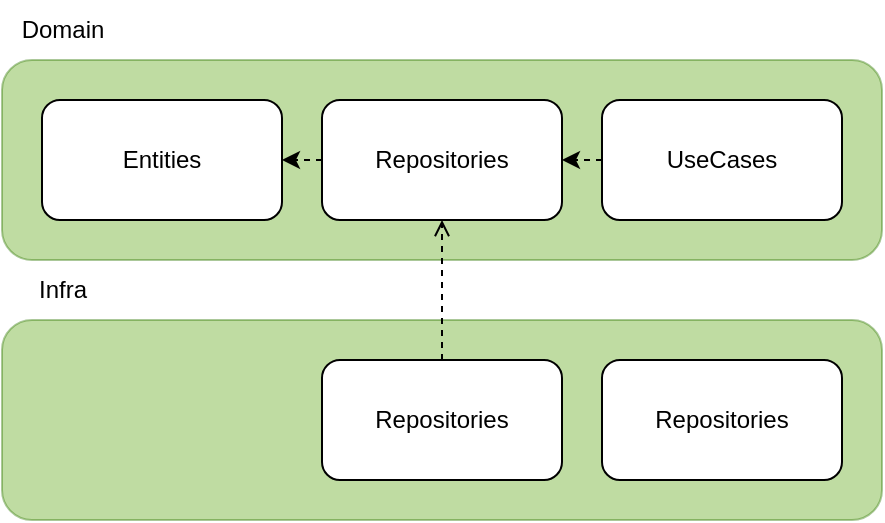 <mxfile>
    <diagram id="D7BkAUpAZWIPmeA_vv6r" name="Página-1">
        <mxGraphModel dx="617" dy="284" grid="1" gridSize="10" guides="1" tooltips="1" connect="1" arrows="1" fold="1" page="1" pageScale="1" pageWidth="827" pageHeight="1169" math="0" shadow="0">
            <root>
                <mxCell id="0"/>
                <mxCell id="1" parent="0"/>
                <mxCell id="2" value="" style="rounded=1;whiteSpace=wrap;html=1;fillColor=#60a917;fontColor=#ffffff;strokeColor=#2D7600;opacity=40;" vertex="1" parent="1">
                    <mxGeometry x="90" y="220" width="440" height="100" as="geometry"/>
                </mxCell>
                <mxCell id="3" value="Entities" style="rounded=1;whiteSpace=wrap;html=1;" vertex="1" parent="1">
                    <mxGeometry x="110" y="240" width="120" height="60" as="geometry"/>
                </mxCell>
                <mxCell id="8" style="edgeStyle=none;html=1;entryX=1;entryY=0.5;entryDx=0;entryDy=0;dashed=1;" edge="1" parent="1" source="4" target="3">
                    <mxGeometry relative="1" as="geometry"/>
                </mxCell>
                <mxCell id="4" value="Repositories" style="rounded=1;whiteSpace=wrap;html=1;" vertex="1" parent="1">
                    <mxGeometry x="250" y="240" width="120" height="60" as="geometry"/>
                </mxCell>
                <mxCell id="7" style="edgeStyle=none;html=1;dashed=1;" edge="1" parent="1" source="5" target="4">
                    <mxGeometry relative="1" as="geometry"/>
                </mxCell>
                <mxCell id="5" value="UseCases" style="rounded=1;whiteSpace=wrap;html=1;" vertex="1" parent="1">
                    <mxGeometry x="390" y="240" width="120" height="60" as="geometry"/>
                </mxCell>
                <mxCell id="6" value="Domain" style="text;html=1;align=center;verticalAlign=middle;resizable=0;points=[];autosize=1;strokeColor=none;fillColor=none;" vertex="1" parent="1">
                    <mxGeometry x="90" y="190" width="60" height="30" as="geometry"/>
                </mxCell>
                <mxCell id="9" value="" style="rounded=1;whiteSpace=wrap;html=1;fillColor=#60a917;fontColor=#ffffff;strokeColor=#2D7600;opacity=40;" vertex="1" parent="1">
                    <mxGeometry x="90" y="350" width="440" height="100" as="geometry"/>
                </mxCell>
                <mxCell id="10" value="Infra" style="text;html=1;align=center;verticalAlign=middle;resizable=0;points=[];autosize=1;strokeColor=none;fillColor=none;" vertex="1" parent="1">
                    <mxGeometry x="95" y="320" width="50" height="30" as="geometry"/>
                </mxCell>
                <mxCell id="12" style="edgeStyle=none;html=1;endArrow=open;endFill=0;dashed=1;" edge="1" parent="1" source="11" target="4">
                    <mxGeometry relative="1" as="geometry"/>
                </mxCell>
                <mxCell id="11" value="Repositories" style="rounded=1;whiteSpace=wrap;html=1;" vertex="1" parent="1">
                    <mxGeometry x="250" y="370" width="120" height="60" as="geometry"/>
                </mxCell>
                <mxCell id="13" value="Repositories" style="rounded=1;whiteSpace=wrap;html=1;" vertex="1" parent="1">
                    <mxGeometry x="390" y="370" width="120" height="60" as="geometry"/>
                </mxCell>
            </root>
        </mxGraphModel>
    </diagram>
</mxfile>